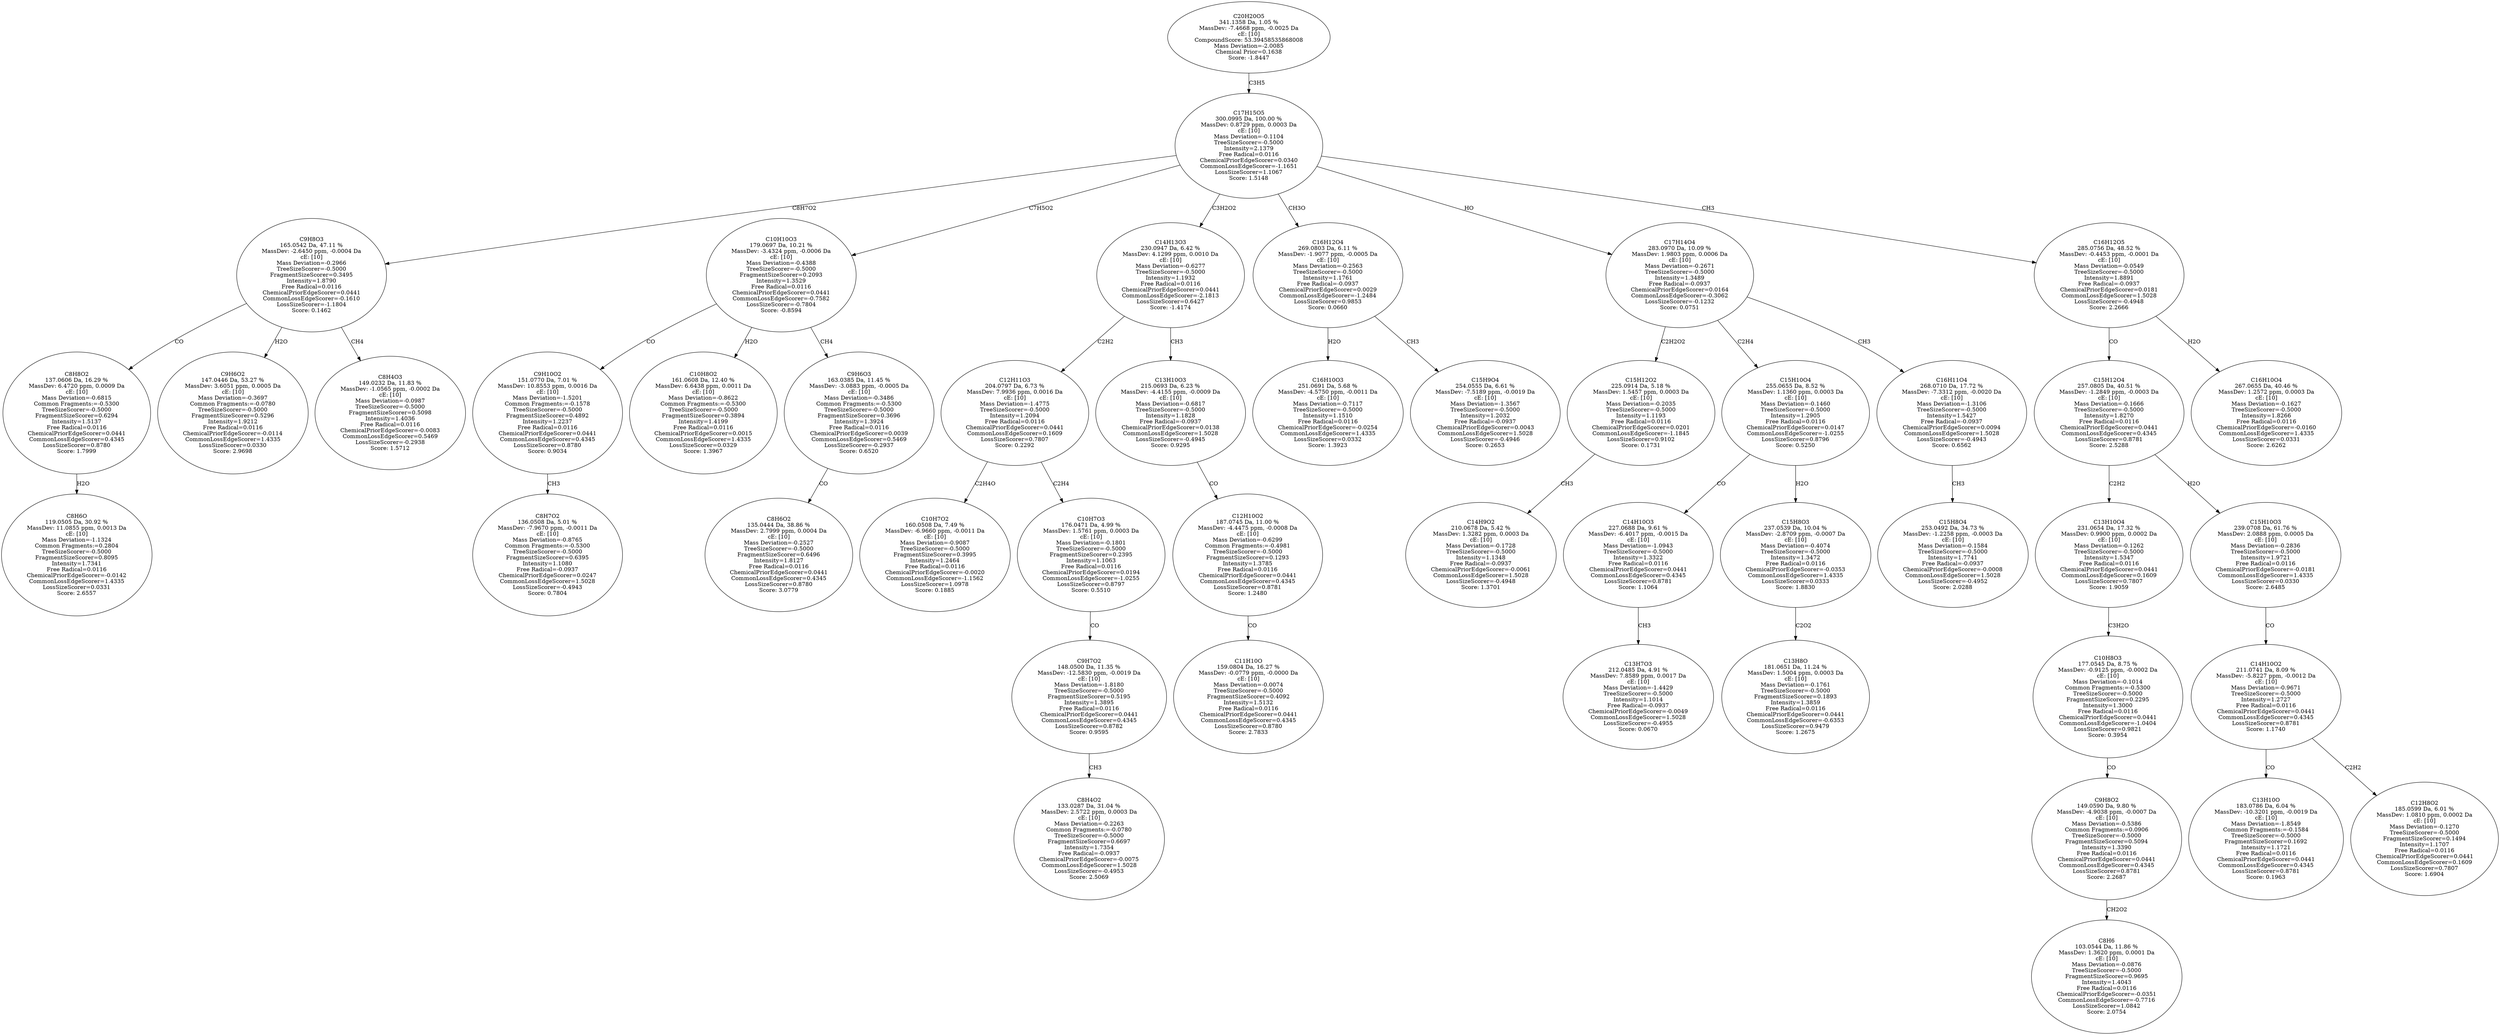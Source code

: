 strict digraph {
v1 [label="C8H6O\n119.0505 Da, 30.92 %\nMassDev: 11.0855 ppm, 0.0013 Da\ncE: [10]\nMass Deviation=-1.1324\nCommon Fragments:=0.2804\nTreeSizeScorer=-0.5000\nFragmentSizeScorer=0.8095\nIntensity=1.7341\nFree Radical=0.0116\nChemicalPriorEdgeScorer=-0.0142\nCommonLossEdgeScorer=1.4335\nLossSizeScorer=0.0331\nScore: 2.6557"];
v2 [label="C8H8O2\n137.0606 Da, 16.29 %\nMassDev: 6.4720 ppm, 0.0009 Da\ncE: [10]\nMass Deviation=-0.6815\nCommon Fragments:=-0.5300\nTreeSizeScorer=-0.5000\nFragmentSizeScorer=0.6294\nIntensity=1.5137\nFree Radical=0.0116\nChemicalPriorEdgeScorer=0.0441\nCommonLossEdgeScorer=0.4345\nLossSizeScorer=0.8780\nScore: 1.7999"];
v3 [label="C9H6O2\n147.0446 Da, 53.27 %\nMassDev: 3.6051 ppm, 0.0005 Da\ncE: [10]\nMass Deviation=-0.3697\nCommon Fragments:=-0.0780\nTreeSizeScorer=-0.5000\nFragmentSizeScorer=0.5296\nIntensity=1.9212\nFree Radical=0.0116\nChemicalPriorEdgeScorer=-0.0114\nCommonLossEdgeScorer=1.4335\nLossSizeScorer=0.0330\nScore: 2.9698"];
v4 [label="C8H4O3\n149.0232 Da, 11.83 %\nMassDev: -1.0565 ppm, -0.0002 Da\ncE: [10]\nMass Deviation=-0.0987\nTreeSizeScorer=-0.5000\nFragmentSizeScorer=0.5098\nIntensity=1.4036\nFree Radical=0.0116\nChemicalPriorEdgeScorer=-0.0083\nCommonLossEdgeScorer=0.5469\nLossSizeScorer=-0.2938\nScore: 1.5712"];
v5 [label="C9H8O3\n165.0542 Da, 47.11 %\nMassDev: -2.6450 ppm, -0.0004 Da\ncE: [10]\nMass Deviation=-0.2966\nTreeSizeScorer=-0.5000\nFragmentSizeScorer=0.3495\nIntensity=1.8790\nFree Radical=0.0116\nChemicalPriorEdgeScorer=0.0441\nCommonLossEdgeScorer=-0.1610\nLossSizeScorer=-1.1804\nScore: 0.1462"];
v6 [label="C8H7O2\n136.0508 Da, 5.01 %\nMassDev: -7.9670 ppm, -0.0011 Da\ncE: [10]\nMass Deviation=-0.8765\nCommon Fragments:=-0.5300\nTreeSizeScorer=-0.5000\nFragmentSizeScorer=0.6395\nIntensity=1.1080\nFree Radical=-0.0937\nChemicalPriorEdgeScorer=0.0247\nCommonLossEdgeScorer=1.5028\nLossSizeScorer=-0.4943\nScore: 0.7804"];
v7 [label="C9H10O2\n151.0770 Da, 7.01 %\nMassDev: 10.8553 ppm, 0.0016 Da\ncE: [10]\nMass Deviation=-1.5201\nCommon Fragments:=-0.1578\nTreeSizeScorer=-0.5000\nFragmentSizeScorer=0.4892\nIntensity=1.2237\nFree Radical=0.0116\nChemicalPriorEdgeScorer=0.0441\nCommonLossEdgeScorer=0.4345\nLossSizeScorer=0.8780\nScore: 0.9034"];
v8 [label="C10H8O2\n161.0608 Da, 12.40 %\nMassDev: 6.6438 ppm, 0.0011 Da\ncE: [10]\nMass Deviation=-0.8622\nCommon Fragments:=-0.5300\nTreeSizeScorer=-0.5000\nFragmentSizeScorer=0.3894\nIntensity=1.4199\nFree Radical=0.0116\nChemicalPriorEdgeScorer=0.0015\nCommonLossEdgeScorer=1.4335\nLossSizeScorer=0.0329\nScore: 1.3967"];
v9 [label="C8H6O2\n135.0444 Da, 38.86 %\nMassDev: 2.7999 ppm, 0.0004 Da\ncE: [10]\nMass Deviation=-0.2527\nTreeSizeScorer=-0.5000\nFragmentSizeScorer=0.6496\nIntensity=1.8127\nFree Radical=0.0116\nChemicalPriorEdgeScorer=0.0441\nCommonLossEdgeScorer=0.4345\nLossSizeScorer=0.8780\nScore: 3.0779"];
v10 [label="C9H6O3\n163.0385 Da, 11.45 %\nMassDev: -3.0883 ppm, -0.0005 Da\ncE: [10]\nMass Deviation=-0.3486\nCommon Fragments:=-0.5300\nTreeSizeScorer=-0.5000\nFragmentSizeScorer=0.3696\nIntensity=1.3924\nFree Radical=0.0116\nChemicalPriorEdgeScorer=0.0039\nCommonLossEdgeScorer=0.5469\nLossSizeScorer=-0.2937\nScore: 0.6520"];
v11 [label="C10H10O3\n179.0697 Da, 10.21 %\nMassDev: -3.4324 ppm, -0.0006 Da\ncE: [10]\nMass Deviation=-0.4388\nTreeSizeScorer=-0.5000\nFragmentSizeScorer=0.2093\nIntensity=1.3529\nFree Radical=0.0116\nChemicalPriorEdgeScorer=0.0441\nCommonLossEdgeScorer=-0.7582\nLossSizeScorer=-0.7804\nScore: -0.8594"];
v12 [label="C10H7O2\n160.0508 Da, 7.49 %\nMassDev: -6.9660 ppm, -0.0011 Da\ncE: [10]\nMass Deviation=-0.9087\nTreeSizeScorer=-0.5000\nFragmentSizeScorer=0.3995\nIntensity=1.2464\nFree Radical=0.0116\nChemicalPriorEdgeScorer=-0.0020\nCommonLossEdgeScorer=-1.1562\nLossSizeScorer=1.0978\nScore: 0.1885"];
v13 [label="C8H4O2\n133.0287 Da, 31.04 %\nMassDev: 2.5722 ppm, 0.0003 Da\ncE: [10]\nMass Deviation=-0.2263\nCommon Fragments:=-0.0780\nTreeSizeScorer=-0.5000\nFragmentSizeScorer=0.6697\nIntensity=1.7354\nFree Radical=-0.0937\nChemicalPriorEdgeScorer=-0.0075\nCommonLossEdgeScorer=1.5028\nLossSizeScorer=-0.4953\nScore: 2.5069"];
v14 [label="C9H7O2\n148.0500 Da, 11.35 %\nMassDev: -12.5830 ppm, -0.0019 Da\ncE: [10]\nMass Deviation=-1.8180\nTreeSizeScorer=-0.5000\nFragmentSizeScorer=0.5195\nIntensity=1.3895\nFree Radical=0.0116\nChemicalPriorEdgeScorer=0.0441\nCommonLossEdgeScorer=0.4345\nLossSizeScorer=0.8782\nScore: 0.9595"];
v15 [label="C10H7O3\n176.0471 Da, 4.99 %\nMassDev: 1.5761 ppm, 0.0003 Da\ncE: [10]\nMass Deviation=-0.1801\nTreeSizeScorer=-0.5000\nFragmentSizeScorer=0.2395\nIntensity=1.1063\nFree Radical=0.0116\nChemicalPriorEdgeScorer=0.0194\nCommonLossEdgeScorer=-1.0255\nLossSizeScorer=0.8797\nScore: 0.5510"];
v16 [label="C12H11O3\n204.0797 Da, 6.73 %\nMassDev: 7.9936 ppm, 0.0016 Da\ncE: [10]\nMass Deviation=-1.4775\nTreeSizeScorer=-0.5000\nIntensity=1.2094\nFree Radical=0.0116\nChemicalPriorEdgeScorer=0.0441\nCommonLossEdgeScorer=0.1609\nLossSizeScorer=0.7807\nScore: 0.2292"];
v17 [label="C11H10O\n159.0804 Da, 16.27 %\nMassDev: -0.0779 ppm, -0.0000 Da\ncE: [10]\nMass Deviation=-0.0074\nTreeSizeScorer=-0.5000\nFragmentSizeScorer=0.4092\nIntensity=1.5132\nFree Radical=0.0116\nChemicalPriorEdgeScorer=0.0441\nCommonLossEdgeScorer=0.4345\nLossSizeScorer=0.8780\nScore: 2.7833"];
v18 [label="C12H10O2\n187.0745 Da, 11.00 %\nMassDev: -4.4475 ppm, -0.0008 Da\ncE: [10]\nMass Deviation=-0.6299\nCommon Fragments:=-0.4981\nTreeSizeScorer=-0.5000\nFragmentSizeScorer=0.1293\nIntensity=1.3785\nFree Radical=0.0116\nChemicalPriorEdgeScorer=0.0441\nCommonLossEdgeScorer=0.4345\nLossSizeScorer=0.8781\nScore: 1.2480"];
v19 [label="C13H10O3\n215.0693 Da, 6.23 %\nMassDev: -4.4155 ppm, -0.0009 Da\ncE: [10]\nMass Deviation=-0.6817\nTreeSizeScorer=-0.5000\nIntensity=1.1828\nFree Radical=-0.0937\nChemicalPriorEdgeScorer=0.0138\nCommonLossEdgeScorer=1.5028\nLossSizeScorer=-0.4945\nScore: 0.9295"];
v20 [label="C14H13O3\n230.0947 Da, 6.42 %\nMassDev: 4.1299 ppm, 0.0010 Da\ncE: [10]\nMass Deviation=-0.6277\nTreeSizeScorer=-0.5000\nIntensity=1.1932\nFree Radical=0.0116\nChemicalPriorEdgeScorer=0.0441\nCommonLossEdgeScorer=-2.1813\nLossSizeScorer=0.6427\nScore: -1.4174"];
v21 [label="C16H10O3\n251.0691 Da, 5.68 %\nMassDev: -4.5750 ppm, -0.0011 Da\ncE: [10]\nMass Deviation=-0.7117\nTreeSizeScorer=-0.5000\nIntensity=1.1510\nFree Radical=0.0116\nChemicalPriorEdgeScorer=-0.0254\nCommonLossEdgeScorer=1.4335\nLossSizeScorer=0.0332\nScore: 1.3923"];
v22 [label="C15H9O4\n254.0555 Da, 6.61 %\nMassDev: -7.5189 ppm, -0.0019 Da\ncE: [10]\nMass Deviation=-1.3567\nTreeSizeScorer=-0.5000\nIntensity=1.2032\nFree Radical=-0.0937\nChemicalPriorEdgeScorer=0.0043\nCommonLossEdgeScorer=1.5028\nLossSizeScorer=-0.4946\nScore: 0.2653"];
v23 [label="C16H12O4\n269.0803 Da, 6.11 %\nMassDev: -1.9077 ppm, -0.0005 Da\ncE: [10]\nMass Deviation=-0.2563\nTreeSizeScorer=-0.5000\nIntensity=1.1761\nFree Radical=-0.0937\nChemicalPriorEdgeScorer=0.0029\nCommonLossEdgeScorer=-1.2484\nLossSizeScorer=0.9853\nScore: 0.0660"];
v24 [label="C14H9O2\n210.0678 Da, 5.42 %\nMassDev: 1.3282 ppm, 0.0003 Da\ncE: [10]\nMass Deviation=-0.1728\nTreeSizeScorer=-0.5000\nIntensity=1.1348\nFree Radical=-0.0937\nChemicalPriorEdgeScorer=-0.0061\nCommonLossEdgeScorer=1.5028\nLossSizeScorer=-0.4948\nScore: 1.3701"];
v25 [label="C15H12O2\n225.0914 Da, 5.18 %\nMassDev: 1.5457 ppm, 0.0003 Da\ncE: [10]\nMass Deviation=-0.2035\nTreeSizeScorer=-0.5000\nIntensity=1.1193\nFree Radical=0.0116\nChemicalPriorEdgeScorer=0.0201\nCommonLossEdgeScorer=-1.1845\nLossSizeScorer=0.9102\nScore: 0.1731"];
v26 [label="C13H7O3\n212.0485 Da, 4.91 %\nMassDev: 7.8589 ppm, 0.0017 Da\ncE: [10]\nMass Deviation=-1.4429\nTreeSizeScorer=-0.5000\nIntensity=1.1014\nFree Radical=-0.0937\nChemicalPriorEdgeScorer=-0.0049\nCommonLossEdgeScorer=1.5028\nLossSizeScorer=-0.4955\nScore: 0.0670"];
v27 [label="C14H10O3\n227.0688 Da, 9.61 %\nMassDev: -6.4017 ppm, -0.0015 Da\ncE: [10]\nMass Deviation=-1.0943\nTreeSizeScorer=-0.5000\nIntensity=1.3322\nFree Radical=0.0116\nChemicalPriorEdgeScorer=0.0441\nCommonLossEdgeScorer=0.4345\nLossSizeScorer=0.8781\nScore: 1.1064"];
v28 [label="C13H8O\n181.0651 Da, 11.24 %\nMassDev: 1.5004 ppm, 0.0003 Da\ncE: [10]\nMass Deviation=-0.1761\nTreeSizeScorer=-0.5000\nFragmentSizeScorer=0.1893\nIntensity=1.3859\nFree Radical=0.0116\nChemicalPriorEdgeScorer=0.0441\nCommonLossEdgeScorer=-0.6353\nLossSizeScorer=0.9479\nScore: 1.2675"];
v29 [label="C15H8O3\n237.0539 Da, 10.04 %\nMassDev: -2.8709 ppm, -0.0007 Da\ncE: [10]\nMass Deviation=-0.4074\nTreeSizeScorer=-0.5000\nIntensity=1.3472\nFree Radical=0.0116\nChemicalPriorEdgeScorer=-0.0353\nCommonLossEdgeScorer=1.4335\nLossSizeScorer=0.0333\nScore: 1.8830"];
v30 [label="C15H10O4\n255.0655 Da, 8.52 %\nMassDev: 1.1360 ppm, 0.0003 Da\ncE: [10]\nMass Deviation=-0.1460\nTreeSizeScorer=-0.5000\nIntensity=1.2905\nFree Radical=0.0116\nChemicalPriorEdgeScorer=0.0147\nCommonLossEdgeScorer=-1.0255\nLossSizeScorer=0.8796\nScore: 0.5250"];
v31 [label="C15H8O4\n253.0492 Da, 34.73 %\nMassDev: -1.2258 ppm, -0.0003 Da\ncE: [10]\nMass Deviation=-0.1584\nTreeSizeScorer=-0.5000\nIntensity=1.7741\nFree Radical=-0.0937\nChemicalPriorEdgeScorer=-0.0008\nCommonLossEdgeScorer=1.5028\nLossSizeScorer=-0.4952\nScore: 2.0288"];
v32 [label="C16H11O4\n268.0710 Da, 17.72 %\nMassDev: -7.3312 ppm, -0.0020 Da\ncE: [10]\nMass Deviation=-1.3106\nTreeSizeScorer=-0.5000\nIntensity=1.5427\nFree Radical=-0.0937\nChemicalPriorEdgeScorer=0.0094\nCommonLossEdgeScorer=1.5028\nLossSizeScorer=-0.4943\nScore: 0.6562"];
v33 [label="C17H14O4\n283.0970 Da, 10.09 %\nMassDev: 1.9803 ppm, 0.0006 Da\ncE: [10]\nMass Deviation=-0.2671\nTreeSizeScorer=-0.5000\nIntensity=1.3489\nFree Radical=-0.0937\nChemicalPriorEdgeScorer=0.0164\nCommonLossEdgeScorer=-0.3062\nLossSizeScorer=-0.1232\nScore: 0.0751"];
v34 [label="C8H6\n103.0544 Da, 11.86 %\nMassDev: 1.3620 ppm, 0.0001 Da\ncE: [10]\nMass Deviation=-0.0876\nTreeSizeScorer=-0.5000\nFragmentSizeScorer=0.9695\nIntensity=1.4043\nFree Radical=0.0116\nChemicalPriorEdgeScorer=-0.0351\nCommonLossEdgeScorer=-0.7716\nLossSizeScorer=1.0842\nScore: 2.0754"];
v35 [label="C9H8O2\n149.0590 Da, 9.80 %\nMassDev: -4.9038 ppm, -0.0007 Da\ncE: [10]\nMass Deviation=-0.5386\nCommon Fragments:=0.0906\nTreeSizeScorer=-0.5000\nFragmentSizeScorer=0.5094\nIntensity=1.3390\nFree Radical=0.0116\nChemicalPriorEdgeScorer=0.0441\nCommonLossEdgeScorer=0.4345\nLossSizeScorer=0.8781\nScore: 2.2687"];
v36 [label="C10H8O3\n177.0545 Da, 8.75 %\nMassDev: -0.9125 ppm, -0.0002 Da\ncE: [10]\nMass Deviation=-0.1014\nCommon Fragments:=-0.5300\nTreeSizeScorer=-0.5000\nFragmentSizeScorer=0.2295\nIntensity=1.3000\nFree Radical=0.0116\nChemicalPriorEdgeScorer=0.0441\nCommonLossEdgeScorer=-1.0404\nLossSizeScorer=0.9821\nScore: 0.3954"];
v37 [label="C13H10O4\n231.0654 Da, 17.32 %\nMassDev: 0.9900 ppm, 0.0002 Da\ncE: [10]\nMass Deviation=-0.1262\nTreeSizeScorer=-0.5000\nIntensity=1.5347\nFree Radical=0.0116\nChemicalPriorEdgeScorer=0.0441\nCommonLossEdgeScorer=0.1609\nLossSizeScorer=0.7807\nScore: 1.9059"];
v38 [label="C13H10O\n183.0786 Da, 6.04 %\nMassDev: -10.3201 ppm, -0.0019 Da\ncE: [10]\nMass Deviation=-1.8549\nCommon Fragments:=-0.1584\nTreeSizeScorer=-0.5000\nFragmentSizeScorer=0.1692\nIntensity=1.1721\nFree Radical=0.0116\nChemicalPriorEdgeScorer=0.0441\nCommonLossEdgeScorer=0.4345\nLossSizeScorer=0.8781\nScore: 0.1963"];
v39 [label="C12H8O2\n185.0599 Da, 6.01 %\nMassDev: 1.0810 ppm, 0.0002 Da\ncE: [10]\nMass Deviation=-0.1270\nTreeSizeScorer=-0.5000\nFragmentSizeScorer=0.1494\nIntensity=1.1707\nFree Radical=0.0116\nChemicalPriorEdgeScorer=0.0441\nCommonLossEdgeScorer=0.1609\nLossSizeScorer=0.7807\nScore: 1.6904"];
v40 [label="C14H10O2\n211.0741 Da, 8.09 %\nMassDev: -5.8227 ppm, -0.0012 Da\ncE: [10]\nMass Deviation=-0.9671\nTreeSizeScorer=-0.5000\nIntensity=1.2727\nFree Radical=0.0116\nChemicalPriorEdgeScorer=0.0441\nCommonLossEdgeScorer=0.4345\nLossSizeScorer=0.8781\nScore: 1.1740"];
v41 [label="C15H10O3\n239.0708 Da, 61.76 %\nMassDev: 2.0888 ppm, 0.0005 Da\ncE: [10]\nMass Deviation=-0.2836\nTreeSizeScorer=-0.5000\nIntensity=1.9721\nFree Radical=0.0116\nChemicalPriorEdgeScorer=-0.0181\nCommonLossEdgeScorer=1.4335\nLossSizeScorer=0.0330\nScore: 2.6485"];
v42 [label="C15H12O4\n257.0805 Da, 40.51 %\nMassDev: -1.2849 ppm, -0.0003 Da\ncE: [10]\nMass Deviation=-0.1666\nTreeSizeScorer=-0.5000\nIntensity=1.8270\nFree Radical=0.0116\nChemicalPriorEdgeScorer=0.0441\nCommonLossEdgeScorer=0.4345\nLossSizeScorer=0.8781\nScore: 2.5288"];
v43 [label="C16H10O4\n267.0655 Da, 40.46 %\nMassDev: 1.2572 ppm, 0.0003 Da\ncE: [10]\nMass Deviation=-0.1627\nTreeSizeScorer=-0.5000\nIntensity=1.8266\nFree Radical=0.0116\nChemicalPriorEdgeScorer=-0.0160\nCommonLossEdgeScorer=1.4335\nLossSizeScorer=0.0331\nScore: 2.6262"];
v44 [label="C16H12O5\n285.0756 Da, 48.52 %\nMassDev: -0.4453 ppm, -0.0001 Da\ncE: [10]\nMass Deviation=-0.0549\nTreeSizeScorer=-0.5000\nIntensity=1.8891\nFree Radical=-0.0937\nChemicalPriorEdgeScorer=0.0181\nCommonLossEdgeScorer=1.5028\nLossSizeScorer=-0.4948\nScore: 2.2666"];
v45 [label="C17H15O5\n300.0995 Da, 100.00 %\nMassDev: 0.8729 ppm, 0.0003 Da\ncE: [10]\nMass Deviation=-0.1104\nTreeSizeScorer=-0.5000\nIntensity=2.1379\nFree Radical=0.0116\nChemicalPriorEdgeScorer=0.0340\nCommonLossEdgeScorer=-1.1651\nLossSizeScorer=1.1067\nScore: 1.5148"];
v46 [label="C20H20O5\n341.1358 Da, 1.05 %\nMassDev: -7.4668 ppm, -0.0025 Da\ncE: [10]\nCompoundScore: 53.39458535868008\nMass Deviation=-2.0085\nChemical Prior=0.1638\nScore: -1.8447"];
v2 -> v1 [label="H2O"];
v5 -> v2 [label="CO"];
v5 -> v3 [label="H2O"];
v5 -> v4 [label="CH4"];
v45 -> v5 [label="C8H7O2"];
v7 -> v6 [label="CH3"];
v11 -> v7 [label="CO"];
v11 -> v8 [label="H2O"];
v10 -> v9 [label="CO"];
v11 -> v10 [label="CH4"];
v45 -> v11 [label="C7H5O2"];
v16 -> v12 [label="C2H4O"];
v14 -> v13 [label="CH3"];
v15 -> v14 [label="CO"];
v16 -> v15 [label="C2H4"];
v20 -> v16 [label="C2H2"];
v18 -> v17 [label="CO"];
v19 -> v18 [label="CO"];
v20 -> v19 [label="CH3"];
v45 -> v20 [label="C3H2O2"];
v23 -> v21 [label="H2O"];
v23 -> v22 [label="CH3"];
v45 -> v23 [label="CH3O"];
v25 -> v24 [label="CH3"];
v33 -> v25 [label="C2H2O2"];
v27 -> v26 [label="CH3"];
v30 -> v27 [label="CO"];
v29 -> v28 [label="C2O2"];
v30 -> v29 [label="H2O"];
v33 -> v30 [label="C2H4"];
v32 -> v31 [label="CH3"];
v33 -> v32 [label="CH3"];
v45 -> v33 [label="HO"];
v35 -> v34 [label="CH2O2"];
v36 -> v35 [label="CO"];
v37 -> v36 [label="C3H2O"];
v42 -> v37 [label="C2H2"];
v40 -> v38 [label="CO"];
v40 -> v39 [label="C2H2"];
v41 -> v40 [label="CO"];
v42 -> v41 [label="H2O"];
v44 -> v42 [label="CO"];
v44 -> v43 [label="H2O"];
v45 -> v44 [label="CH3"];
v46 -> v45 [label="C3H5"];
}